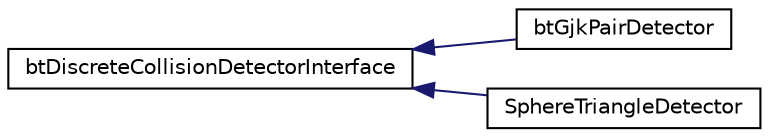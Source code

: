 digraph G
{
  edge [fontname="Helvetica",fontsize="10",labelfontname="Helvetica",labelfontsize="10"];
  node [fontname="Helvetica",fontsize="10",shape=record];
  rankdir="LR";
  Node1 [label="btDiscreteCollisionDetectorInterface",height=0.2,width=0.4,color="black", fillcolor="white", style="filled",URL="$structbtDiscreteCollisionDetectorInterface.html",tooltip="This interface is made to be used by an iterative approach to do TimeOfImpact calculations This inter..."];
  Node1 -> Node2 [dir="back",color="midnightblue",fontsize="10",style="solid",fontname="Helvetica"];
  Node2 [label="btGjkPairDetector",height=0.2,width=0.4,color="black", fillcolor="white", style="filled",URL="$classbtGjkPairDetector.html",tooltip="btGjkPairDetector uses GJK to implement the btDiscreteCollisionDetectorInterface"];
  Node1 -> Node3 [dir="back",color="midnightblue",fontsize="10",style="solid",fontname="Helvetica"];
  Node3 [label="SphereTriangleDetector",height=0.2,width=0.4,color="black", fillcolor="white", style="filled",URL="$structSphereTriangleDetector.html",tooltip="sphere-triangle to match the btDiscreteCollisionDetectorInterface"];
}
